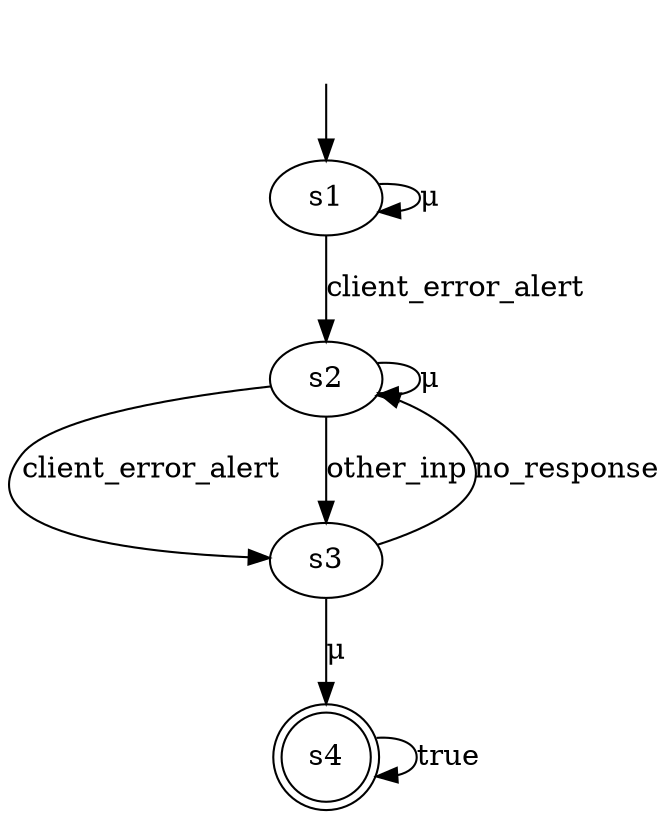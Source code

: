 digraph bug_4 {
s1 [label="s1"];
s2 [label="s2"];
s3 [label="s3"];
s4 [label="s4", shape=doublecircle];
s1 -> s1  [label="μ"];
s1 -> s2  [label="client_error_alert"];
s2 -> s2  [label="μ"];
s2 -> s3  [label="client_error_alert"];
s2 -> s3  [label="other_inp"];
s3 -> s4  [label="μ"];
s3 -> s2  [label="no_response"];
s4 -> s4  [label="true"];
__start0 [label="", shape=none];
__start0 -> s1  [label=""];
}
